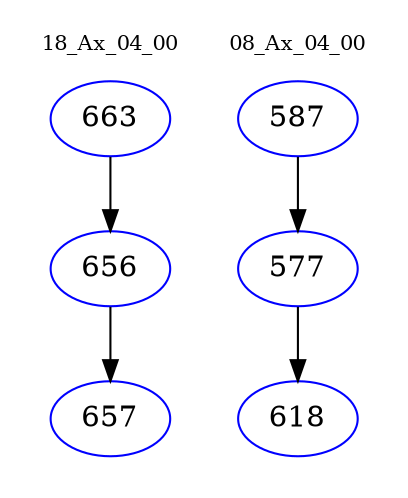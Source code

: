 digraph{
subgraph cluster_0 {
color = white
label = "18_Ax_04_00";
fontsize=10;
T0_663 [label="663", color="blue"]
T0_663 -> T0_656 [color="black"]
T0_656 [label="656", color="blue"]
T0_656 -> T0_657 [color="black"]
T0_657 [label="657", color="blue"]
}
subgraph cluster_1 {
color = white
label = "08_Ax_04_00";
fontsize=10;
T1_587 [label="587", color="blue"]
T1_587 -> T1_577 [color="black"]
T1_577 [label="577", color="blue"]
T1_577 -> T1_618 [color="black"]
T1_618 [label="618", color="blue"]
}
}
